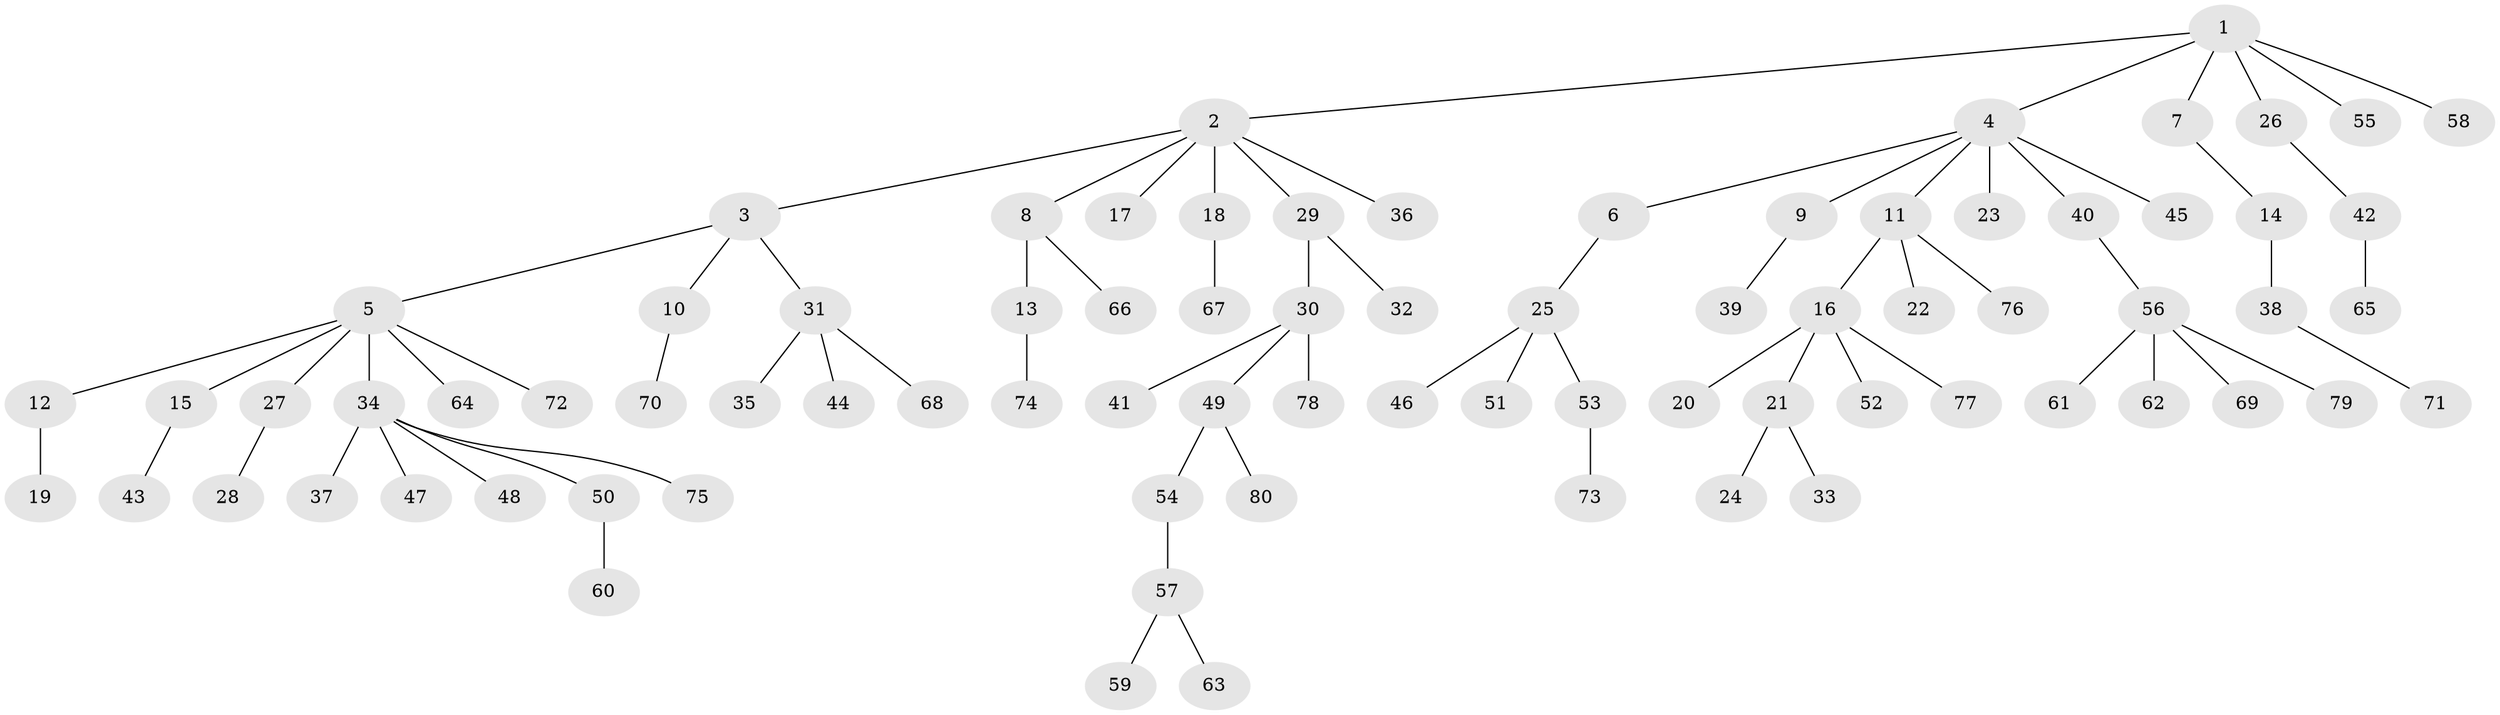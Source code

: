 // Generated by graph-tools (version 1.1) at 2025/26/03/09/25 03:26:29]
// undirected, 80 vertices, 79 edges
graph export_dot {
graph [start="1"]
  node [color=gray90,style=filled];
  1;
  2;
  3;
  4;
  5;
  6;
  7;
  8;
  9;
  10;
  11;
  12;
  13;
  14;
  15;
  16;
  17;
  18;
  19;
  20;
  21;
  22;
  23;
  24;
  25;
  26;
  27;
  28;
  29;
  30;
  31;
  32;
  33;
  34;
  35;
  36;
  37;
  38;
  39;
  40;
  41;
  42;
  43;
  44;
  45;
  46;
  47;
  48;
  49;
  50;
  51;
  52;
  53;
  54;
  55;
  56;
  57;
  58;
  59;
  60;
  61;
  62;
  63;
  64;
  65;
  66;
  67;
  68;
  69;
  70;
  71;
  72;
  73;
  74;
  75;
  76;
  77;
  78;
  79;
  80;
  1 -- 2;
  1 -- 4;
  1 -- 7;
  1 -- 26;
  1 -- 55;
  1 -- 58;
  2 -- 3;
  2 -- 8;
  2 -- 17;
  2 -- 18;
  2 -- 29;
  2 -- 36;
  3 -- 5;
  3 -- 10;
  3 -- 31;
  4 -- 6;
  4 -- 9;
  4 -- 11;
  4 -- 23;
  4 -- 40;
  4 -- 45;
  5 -- 12;
  5 -- 15;
  5 -- 27;
  5 -- 34;
  5 -- 64;
  5 -- 72;
  6 -- 25;
  7 -- 14;
  8 -- 13;
  8 -- 66;
  9 -- 39;
  10 -- 70;
  11 -- 16;
  11 -- 22;
  11 -- 76;
  12 -- 19;
  13 -- 74;
  14 -- 38;
  15 -- 43;
  16 -- 20;
  16 -- 21;
  16 -- 52;
  16 -- 77;
  18 -- 67;
  21 -- 24;
  21 -- 33;
  25 -- 46;
  25 -- 51;
  25 -- 53;
  26 -- 42;
  27 -- 28;
  29 -- 30;
  29 -- 32;
  30 -- 41;
  30 -- 49;
  30 -- 78;
  31 -- 35;
  31 -- 44;
  31 -- 68;
  34 -- 37;
  34 -- 47;
  34 -- 48;
  34 -- 50;
  34 -- 75;
  38 -- 71;
  40 -- 56;
  42 -- 65;
  49 -- 54;
  49 -- 80;
  50 -- 60;
  53 -- 73;
  54 -- 57;
  56 -- 61;
  56 -- 62;
  56 -- 69;
  56 -- 79;
  57 -- 59;
  57 -- 63;
}
